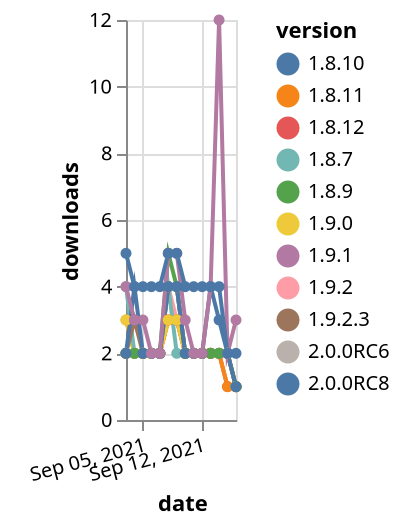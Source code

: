 {"$schema": "https://vega.github.io/schema/vega-lite/v5.json", "description": "A simple bar chart with embedded data.", "data": {"values": [{"date": "2021-09-03", "total": 2748, "delta": 2, "version": "1.8.12"}, {"date": "2021-09-04", "total": 2750, "delta": 2, "version": "1.8.12"}, {"date": "2021-09-05", "total": 2752, "delta": 2, "version": "1.8.12"}, {"date": "2021-09-06", "total": 2754, "delta": 2, "version": "1.8.12"}, {"date": "2021-09-07", "total": 2756, "delta": 2, "version": "1.8.12"}, {"date": "2021-09-08", "total": 2759, "delta": 3, "version": "1.8.12"}, {"date": "2021-09-09", "total": 2762, "delta": 3, "version": "1.8.12"}, {"date": "2021-09-10", "total": 2764, "delta": 2, "version": "1.8.12"}, {"date": "2021-09-11", "total": 2766, "delta": 2, "version": "1.8.12"}, {"date": "2021-09-12", "total": 2768, "delta": 2, "version": "1.8.12"}, {"date": "2021-09-13", "total": 2770, "delta": 2, "version": "1.8.12"}, {"date": "2021-09-14", "total": 2772, "delta": 2, "version": "1.8.12"}, {"date": "2021-09-15", "total": 2773, "delta": 1, "version": "1.8.12"}, {"date": "2021-09-16", "total": 2774, "delta": 1, "version": "1.8.12"}, {"date": "2021-09-03", "total": 1161, "delta": 2, "version": "2.0.0RC6"}, {"date": "2021-09-04", "total": 1163, "delta": 2, "version": "2.0.0RC6"}, {"date": "2021-09-05", "total": 1165, "delta": 2, "version": "2.0.0RC6"}, {"date": "2021-09-06", "total": 1167, "delta": 2, "version": "2.0.0RC6"}, {"date": "2021-09-07", "total": 1169, "delta": 2, "version": "2.0.0RC6"}, {"date": "2021-09-08", "total": 1173, "delta": 4, "version": "2.0.0RC6"}, {"date": "2021-09-09", "total": 1177, "delta": 4, "version": "2.0.0RC6"}, {"date": "2021-09-10", "total": 1179, "delta": 2, "version": "2.0.0RC6"}, {"date": "2021-09-11", "total": 1181, "delta": 2, "version": "2.0.0RC6"}, {"date": "2021-09-12", "total": 1183, "delta": 2, "version": "2.0.0RC6"}, {"date": "2021-09-13", "total": 1185, "delta": 2, "version": "2.0.0RC6"}, {"date": "2021-09-14", "total": 1187, "delta": 2, "version": "2.0.0RC6"}, {"date": "2021-09-15", "total": 1189, "delta": 2, "version": "2.0.0RC6"}, {"date": "2021-09-16", "total": 1190, "delta": 1, "version": "2.0.0RC6"}, {"date": "2021-09-03", "total": 3176, "delta": 2, "version": "1.9.2"}, {"date": "2021-09-04", "total": 3178, "delta": 2, "version": "1.9.2"}, {"date": "2021-09-05", "total": 3180, "delta": 2, "version": "1.9.2"}, {"date": "2021-09-06", "total": 3182, "delta": 2, "version": "1.9.2"}, {"date": "2021-09-07", "total": 3184, "delta": 2, "version": "1.9.2"}, {"date": "2021-09-08", "total": 3188, "delta": 4, "version": "1.9.2"}, {"date": "2021-09-09", "total": 3191, "delta": 3, "version": "1.9.2"}, {"date": "2021-09-10", "total": 3193, "delta": 2, "version": "1.9.2"}, {"date": "2021-09-11", "total": 3195, "delta": 2, "version": "1.9.2"}, {"date": "2021-09-12", "total": 3197, "delta": 2, "version": "1.9.2"}, {"date": "2021-09-13", "total": 3199, "delta": 2, "version": "1.9.2"}, {"date": "2021-09-14", "total": 3201, "delta": 2, "version": "1.9.2"}, {"date": "2021-09-15", "total": 3203, "delta": 2, "version": "1.9.2"}, {"date": "2021-09-16", "total": 3204, "delta": 1, "version": "1.9.2"}, {"date": "2021-09-03", "total": 3046, "delta": 3, "version": "1.8.11"}, {"date": "2021-09-04", "total": 3048, "delta": 2, "version": "1.8.11"}, {"date": "2021-09-05", "total": 3050, "delta": 2, "version": "1.8.11"}, {"date": "2021-09-06", "total": 3052, "delta": 2, "version": "1.8.11"}, {"date": "2021-09-07", "total": 3054, "delta": 2, "version": "1.8.11"}, {"date": "2021-09-08", "total": 3057, "delta": 3, "version": "1.8.11"}, {"date": "2021-09-09", "total": 3060, "delta": 3, "version": "1.8.11"}, {"date": "2021-09-10", "total": 3062, "delta": 2, "version": "1.8.11"}, {"date": "2021-09-11", "total": 3064, "delta": 2, "version": "1.8.11"}, {"date": "2021-09-12", "total": 3066, "delta": 2, "version": "1.8.11"}, {"date": "2021-09-13", "total": 3068, "delta": 2, "version": "1.8.11"}, {"date": "2021-09-14", "total": 3070, "delta": 2, "version": "1.8.11"}, {"date": "2021-09-15", "total": 3071, "delta": 1, "version": "1.8.11"}, {"date": "2021-09-16", "total": 3072, "delta": 1, "version": "1.8.11"}, {"date": "2021-09-03", "total": 4075, "delta": 3, "version": "1.9.0"}, {"date": "2021-09-04", "total": 4077, "delta": 2, "version": "1.9.0"}, {"date": "2021-09-05", "total": 4079, "delta": 2, "version": "1.9.0"}, {"date": "2021-09-06", "total": 4081, "delta": 2, "version": "1.9.0"}, {"date": "2021-09-07", "total": 4083, "delta": 2, "version": "1.9.0"}, {"date": "2021-09-08", "total": 4086, "delta": 3, "version": "1.9.0"}, {"date": "2021-09-09", "total": 4089, "delta": 3, "version": "1.9.0"}, {"date": "2021-09-10", "total": 4091, "delta": 2, "version": "1.9.0"}, {"date": "2021-09-11", "total": 4093, "delta": 2, "version": "1.9.0"}, {"date": "2021-09-12", "total": 4095, "delta": 2, "version": "1.9.0"}, {"date": "2021-09-13", "total": 4097, "delta": 2, "version": "1.9.0"}, {"date": "2021-09-14", "total": 4099, "delta": 2, "version": "1.9.0"}, {"date": "2021-09-15", "total": 4101, "delta": 2, "version": "1.9.0"}, {"date": "2021-09-16", "total": 4102, "delta": 1, "version": "1.9.0"}, {"date": "2021-09-03", "total": 3109, "delta": 4, "version": "1.8.7"}, {"date": "2021-09-04", "total": 3111, "delta": 2, "version": "1.8.7"}, {"date": "2021-09-05", "total": 3113, "delta": 2, "version": "1.8.7"}, {"date": "2021-09-06", "total": 3115, "delta": 2, "version": "1.8.7"}, {"date": "2021-09-07", "total": 3117, "delta": 2, "version": "1.8.7"}, {"date": "2021-09-08", "total": 3121, "delta": 4, "version": "1.8.7"}, {"date": "2021-09-09", "total": 3123, "delta": 2, "version": "1.8.7"}, {"date": "2021-09-10", "total": 3125, "delta": 2, "version": "1.8.7"}, {"date": "2021-09-11", "total": 3127, "delta": 2, "version": "1.8.7"}, {"date": "2021-09-12", "total": 3129, "delta": 2, "version": "1.8.7"}, {"date": "2021-09-13", "total": 3131, "delta": 2, "version": "1.8.7"}, {"date": "2021-09-14", "total": 3133, "delta": 2, "version": "1.8.7"}, {"date": "2021-09-15", "total": 3135, "delta": 2, "version": "1.8.7"}, {"date": "2021-09-16", "total": 3136, "delta": 1, "version": "1.8.7"}, {"date": "2021-09-03", "total": 1750, "delta": 2, "version": "1.9.2.3"}, {"date": "2021-09-04", "total": 1753, "delta": 3, "version": "1.9.2.3"}, {"date": "2021-09-05", "total": 1755, "delta": 2, "version": "1.9.2.3"}, {"date": "2021-09-06", "total": 1757, "delta": 2, "version": "1.9.2.3"}, {"date": "2021-09-07", "total": 1759, "delta": 2, "version": "1.9.2.3"}, {"date": "2021-09-08", "total": 1763, "delta": 4, "version": "1.9.2.3"}, {"date": "2021-09-09", "total": 1767, "delta": 4, "version": "1.9.2.3"}, {"date": "2021-09-10", "total": 1769, "delta": 2, "version": "1.9.2.3"}, {"date": "2021-09-11", "total": 1771, "delta": 2, "version": "1.9.2.3"}, {"date": "2021-09-12", "total": 1773, "delta": 2, "version": "1.9.2.3"}, {"date": "2021-09-13", "total": 1775, "delta": 2, "version": "1.9.2.3"}, {"date": "2021-09-14", "total": 1777, "delta": 2, "version": "1.9.2.3"}, {"date": "2021-09-15", "total": 1779, "delta": 2, "version": "1.9.2.3"}, {"date": "2021-09-16", "total": 1780, "delta": 1, "version": "1.9.2.3"}, {"date": "2021-09-03", "total": 4026, "delta": 2, "version": "1.8.9"}, {"date": "2021-09-04", "total": 4028, "delta": 2, "version": "1.8.9"}, {"date": "2021-09-05", "total": 4030, "delta": 2, "version": "1.8.9"}, {"date": "2021-09-06", "total": 4032, "delta": 2, "version": "1.8.9"}, {"date": "2021-09-07", "total": 4034, "delta": 2, "version": "1.8.9"}, {"date": "2021-09-08", "total": 4039, "delta": 5, "version": "1.8.9"}, {"date": "2021-09-09", "total": 4043, "delta": 4, "version": "1.8.9"}, {"date": "2021-09-10", "total": 4045, "delta": 2, "version": "1.8.9"}, {"date": "2021-09-11", "total": 4047, "delta": 2, "version": "1.8.9"}, {"date": "2021-09-12", "total": 4049, "delta": 2, "version": "1.8.9"}, {"date": "2021-09-13", "total": 4051, "delta": 2, "version": "1.8.9"}, {"date": "2021-09-14", "total": 4053, "delta": 2, "version": "1.8.9"}, {"date": "2021-09-15", "total": 4055, "delta": 2, "version": "1.8.9"}, {"date": "2021-09-16", "total": 4056, "delta": 1, "version": "1.8.9"}, {"date": "2021-09-03", "total": 1934, "delta": 2, "version": "2.0.0RC8"}, {"date": "2021-09-04", "total": 1938, "delta": 4, "version": "2.0.0RC8"}, {"date": "2021-09-05", "total": 1940, "delta": 2, "version": "2.0.0RC8"}, {"date": "2021-09-06", "total": 1942, "delta": 2, "version": "2.0.0RC8"}, {"date": "2021-09-07", "total": 1944, "delta": 2, "version": "2.0.0RC8"}, {"date": "2021-09-08", "total": 1948, "delta": 4, "version": "2.0.0RC8"}, {"date": "2021-09-09", "total": 1952, "delta": 4, "version": "2.0.0RC8"}, {"date": "2021-09-10", "total": 1954, "delta": 2, "version": "2.0.0RC8"}, {"date": "2021-09-11", "total": 1956, "delta": 2, "version": "2.0.0RC8"}, {"date": "2021-09-12", "total": 1958, "delta": 2, "version": "2.0.0RC8"}, {"date": "2021-09-13", "total": 1962, "delta": 4, "version": "2.0.0RC8"}, {"date": "2021-09-14", "total": 1965, "delta": 3, "version": "2.0.0RC8"}, {"date": "2021-09-15", "total": 1967, "delta": 2, "version": "2.0.0RC8"}, {"date": "2021-09-16", "total": 1968, "delta": 1, "version": "2.0.0RC8"}, {"date": "2021-09-03", "total": 4912, "delta": 4, "version": "1.9.1"}, {"date": "2021-09-04", "total": 4915, "delta": 3, "version": "1.9.1"}, {"date": "2021-09-05", "total": 4918, "delta": 3, "version": "1.9.1"}, {"date": "2021-09-06", "total": 4920, "delta": 2, "version": "1.9.1"}, {"date": "2021-09-07", "total": 4922, "delta": 2, "version": "1.9.1"}, {"date": "2021-09-08", "total": 4927, "delta": 5, "version": "1.9.1"}, {"date": "2021-09-09", "total": 4932, "delta": 5, "version": "1.9.1"}, {"date": "2021-09-10", "total": 4935, "delta": 3, "version": "1.9.1"}, {"date": "2021-09-11", "total": 4937, "delta": 2, "version": "1.9.1"}, {"date": "2021-09-12", "total": 4939, "delta": 2, "version": "1.9.1"}, {"date": "2021-09-13", "total": 4943, "delta": 4, "version": "1.9.1"}, {"date": "2021-09-14", "total": 4955, "delta": 12, "version": "1.9.1"}, {"date": "2021-09-15", "total": 4957, "delta": 2, "version": "1.9.1"}, {"date": "2021-09-16", "total": 4960, "delta": 3, "version": "1.9.1"}, {"date": "2021-09-03", "total": 7549, "delta": 5, "version": "1.8.10"}, {"date": "2021-09-04", "total": 7553, "delta": 4, "version": "1.8.10"}, {"date": "2021-09-05", "total": 7557, "delta": 4, "version": "1.8.10"}, {"date": "2021-09-06", "total": 7561, "delta": 4, "version": "1.8.10"}, {"date": "2021-09-07", "total": 7565, "delta": 4, "version": "1.8.10"}, {"date": "2021-09-08", "total": 7570, "delta": 5, "version": "1.8.10"}, {"date": "2021-09-09", "total": 7575, "delta": 5, "version": "1.8.10"}, {"date": "2021-09-10", "total": 7579, "delta": 4, "version": "1.8.10"}, {"date": "2021-09-11", "total": 7583, "delta": 4, "version": "1.8.10"}, {"date": "2021-09-12", "total": 7587, "delta": 4, "version": "1.8.10"}, {"date": "2021-09-13", "total": 7591, "delta": 4, "version": "1.8.10"}, {"date": "2021-09-14", "total": 7595, "delta": 4, "version": "1.8.10"}, {"date": "2021-09-15", "total": 7597, "delta": 2, "version": "1.8.10"}, {"date": "2021-09-16", "total": 7599, "delta": 2, "version": "1.8.10"}]}, "width": "container", "mark": {"type": "line", "point": {"filled": true}}, "encoding": {"x": {"field": "date", "type": "temporal", "timeUnit": "yearmonthdate", "title": "date", "axis": {"labelAngle": -15}}, "y": {"field": "delta", "type": "quantitative", "title": "downloads"}, "color": {"field": "version", "type": "nominal"}, "tooltip": {"field": "delta"}}}